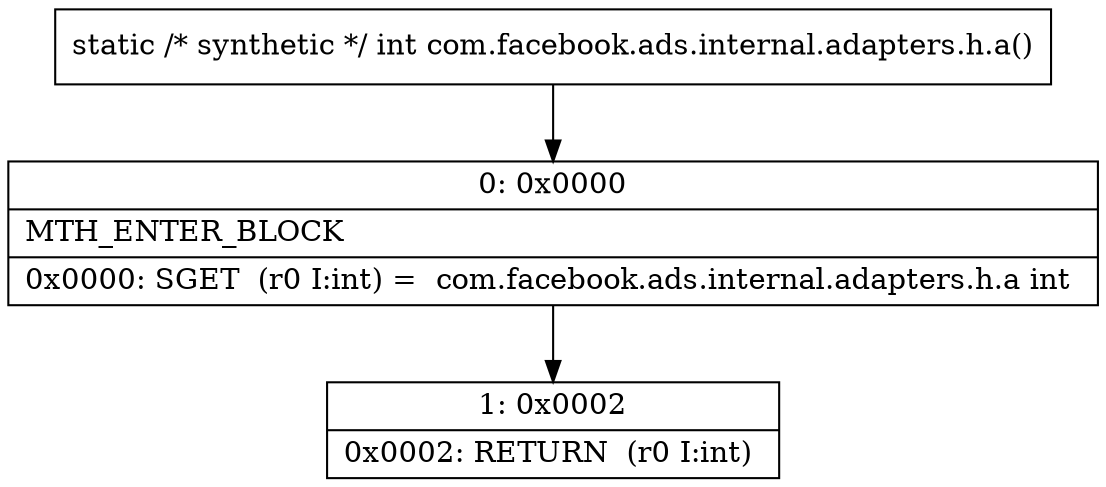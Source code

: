 digraph "CFG forcom.facebook.ads.internal.adapters.h.a()I" {
Node_0 [shape=record,label="{0\:\ 0x0000|MTH_ENTER_BLOCK\l|0x0000: SGET  (r0 I:int) =  com.facebook.ads.internal.adapters.h.a int \l}"];
Node_1 [shape=record,label="{1\:\ 0x0002|0x0002: RETURN  (r0 I:int) \l}"];
MethodNode[shape=record,label="{static \/* synthetic *\/ int com.facebook.ads.internal.adapters.h.a() }"];
MethodNode -> Node_0;
Node_0 -> Node_1;
}

